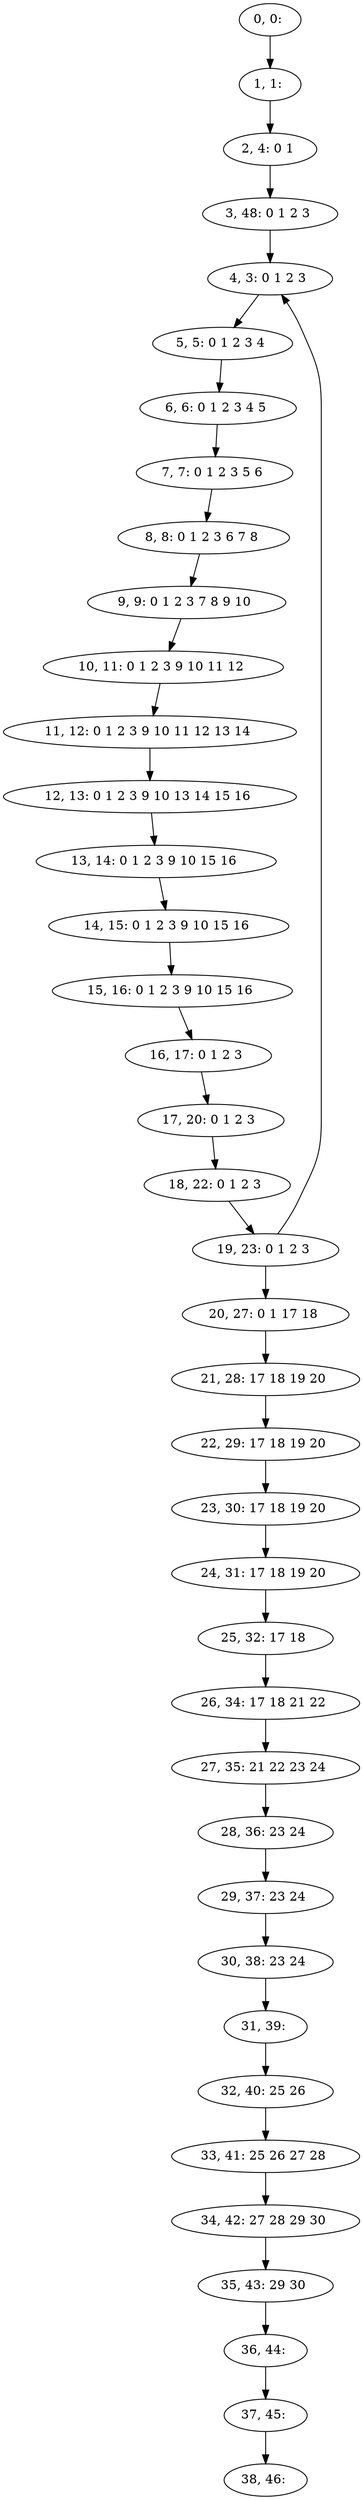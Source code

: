 digraph G {
0[label="0, 0: "];
1[label="1, 1: "];
2[label="2, 4: 0 1 "];
3[label="3, 48: 0 1 2 3 "];
4[label="4, 3: 0 1 2 3 "];
5[label="5, 5: 0 1 2 3 4 "];
6[label="6, 6: 0 1 2 3 4 5 "];
7[label="7, 7: 0 1 2 3 5 6 "];
8[label="8, 8: 0 1 2 3 6 7 8 "];
9[label="9, 9: 0 1 2 3 7 8 9 10 "];
10[label="10, 11: 0 1 2 3 9 10 11 12 "];
11[label="11, 12: 0 1 2 3 9 10 11 12 13 14 "];
12[label="12, 13: 0 1 2 3 9 10 13 14 15 16 "];
13[label="13, 14: 0 1 2 3 9 10 15 16 "];
14[label="14, 15: 0 1 2 3 9 10 15 16 "];
15[label="15, 16: 0 1 2 3 9 10 15 16 "];
16[label="16, 17: 0 1 2 3 "];
17[label="17, 20: 0 1 2 3 "];
18[label="18, 22: 0 1 2 3 "];
19[label="19, 23: 0 1 2 3 "];
20[label="20, 27: 0 1 17 18 "];
21[label="21, 28: 17 18 19 20 "];
22[label="22, 29: 17 18 19 20 "];
23[label="23, 30: 17 18 19 20 "];
24[label="24, 31: 17 18 19 20 "];
25[label="25, 32: 17 18 "];
26[label="26, 34: 17 18 21 22 "];
27[label="27, 35: 21 22 23 24 "];
28[label="28, 36: 23 24 "];
29[label="29, 37: 23 24 "];
30[label="30, 38: 23 24 "];
31[label="31, 39: "];
32[label="32, 40: 25 26 "];
33[label="33, 41: 25 26 27 28 "];
34[label="34, 42: 27 28 29 30 "];
35[label="35, 43: 29 30 "];
36[label="36, 44: "];
37[label="37, 45: "];
38[label="38, 46: "];
0->1 ;
1->2 ;
2->3 ;
3->4 ;
4->5 ;
5->6 ;
6->7 ;
7->8 ;
8->9 ;
9->10 ;
10->11 ;
11->12 ;
12->13 ;
13->14 ;
14->15 ;
15->16 ;
16->17 ;
17->18 ;
18->19 ;
19->20 ;
19->4 ;
20->21 ;
21->22 ;
22->23 ;
23->24 ;
24->25 ;
25->26 ;
26->27 ;
27->28 ;
28->29 ;
29->30 ;
30->31 ;
31->32 ;
32->33 ;
33->34 ;
34->35 ;
35->36 ;
36->37 ;
37->38 ;
}

